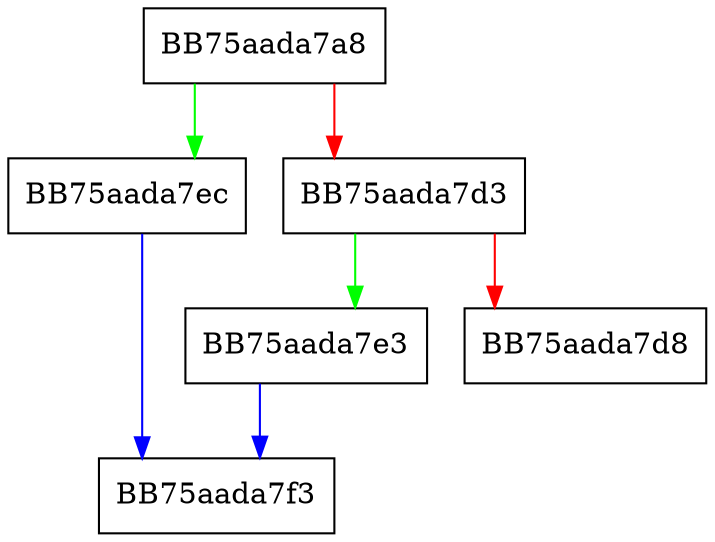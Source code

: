 digraph GetXmlStream {
  node [shape="box"];
  graph [splines=ortho];
  BB75aada7a8 -> BB75aada7ec [color="green"];
  BB75aada7a8 -> BB75aada7d3 [color="red"];
  BB75aada7d3 -> BB75aada7e3 [color="green"];
  BB75aada7d3 -> BB75aada7d8 [color="red"];
  BB75aada7e3 -> BB75aada7f3 [color="blue"];
  BB75aada7ec -> BB75aada7f3 [color="blue"];
}